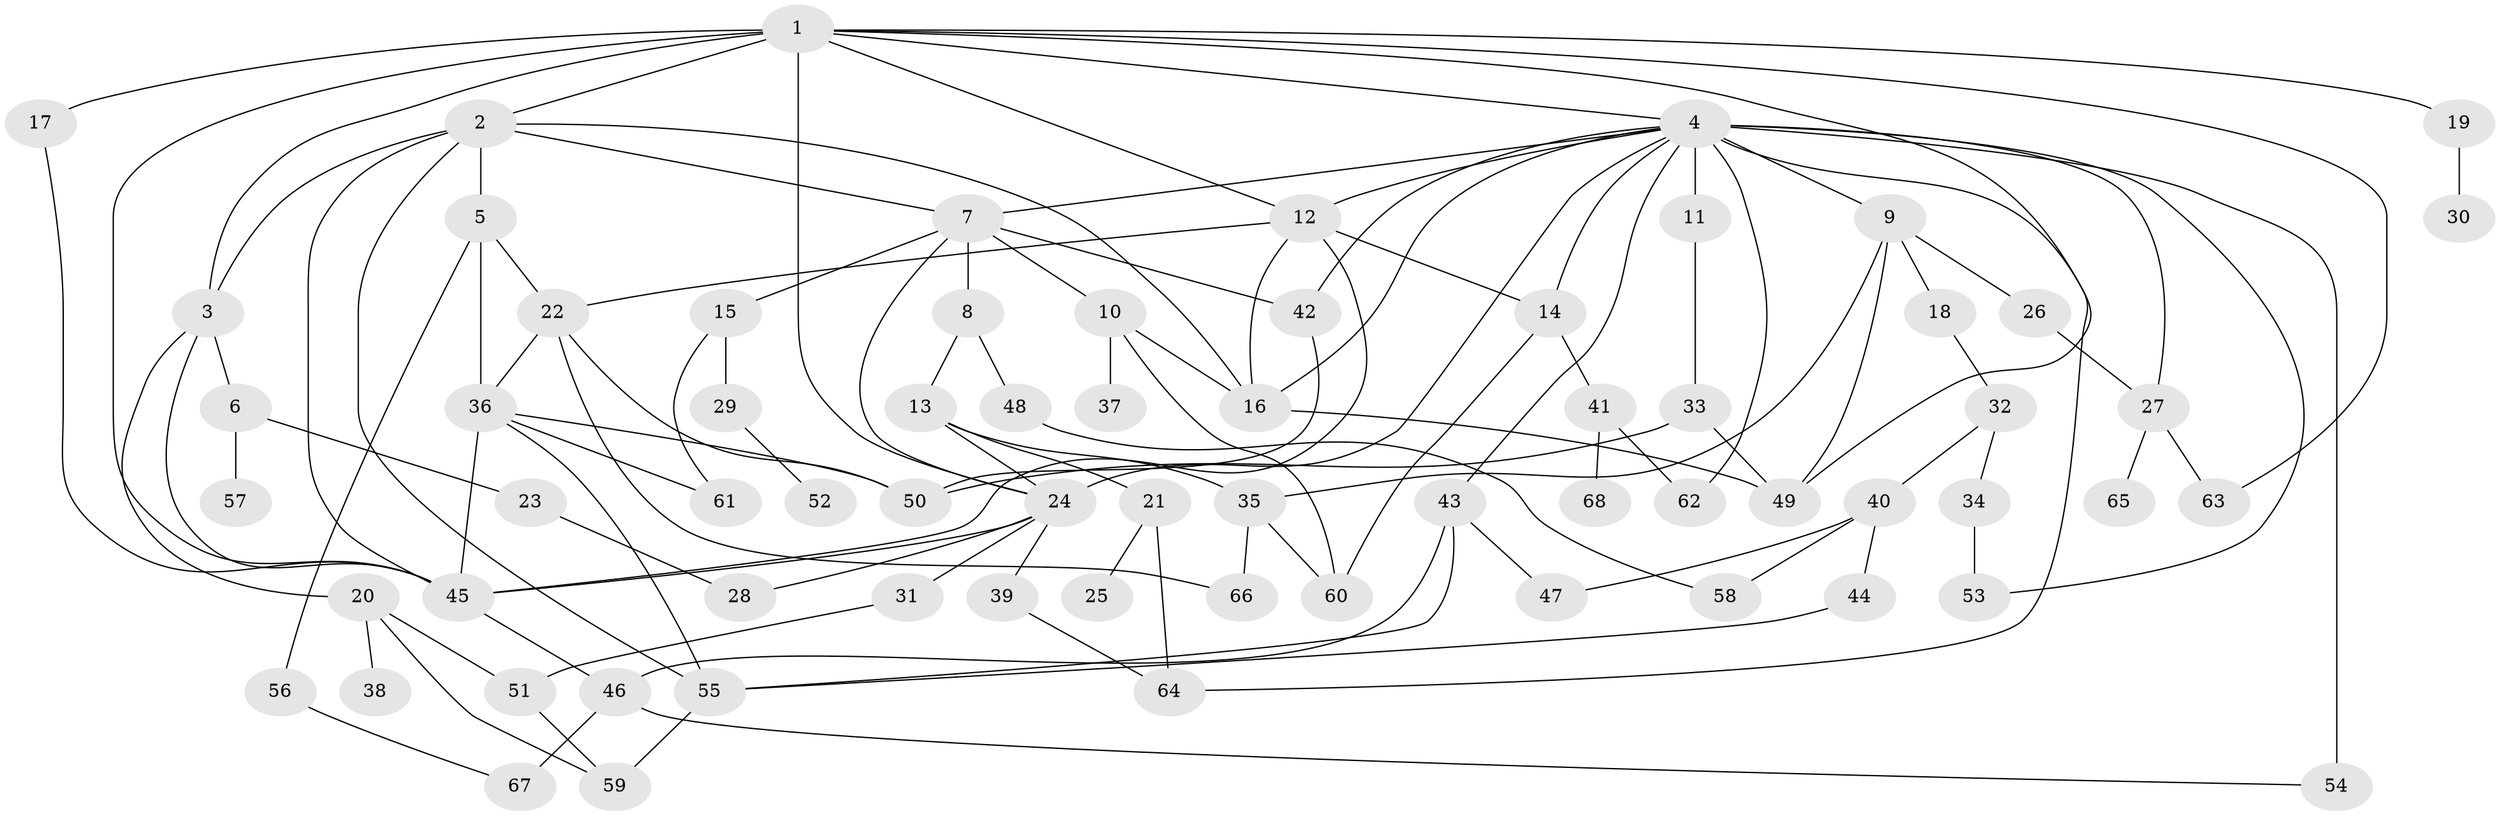 // original degree distribution, {7: 0.014705882352941176, 4: 0.16176470588235295, 6: 0.022058823529411766, 8: 0.022058823529411766, 5: 0.0661764705882353, 3: 0.21323529411764705, 1: 0.22058823529411764, 2: 0.27941176470588236}
// Generated by graph-tools (version 1.1) at 2025/34/03/09/25 02:34:26]
// undirected, 68 vertices, 115 edges
graph export_dot {
graph [start="1"]
  node [color=gray90,style=filled];
  1;
  2;
  3;
  4;
  5;
  6;
  7;
  8;
  9;
  10;
  11;
  12;
  13;
  14;
  15;
  16;
  17;
  18;
  19;
  20;
  21;
  22;
  23;
  24;
  25;
  26;
  27;
  28;
  29;
  30;
  31;
  32;
  33;
  34;
  35;
  36;
  37;
  38;
  39;
  40;
  41;
  42;
  43;
  44;
  45;
  46;
  47;
  48;
  49;
  50;
  51;
  52;
  53;
  54;
  55;
  56;
  57;
  58;
  59;
  60;
  61;
  62;
  63;
  64;
  65;
  66;
  67;
  68;
  1 -- 2 [weight=1.0];
  1 -- 3 [weight=1.0];
  1 -- 4 [weight=1.0];
  1 -- 12 [weight=1.0];
  1 -- 17 [weight=1.0];
  1 -- 19 [weight=1.0];
  1 -- 24 [weight=1.0];
  1 -- 45 [weight=2.0];
  1 -- 49 [weight=1.0];
  1 -- 63 [weight=1.0];
  2 -- 3 [weight=1.0];
  2 -- 5 [weight=1.0];
  2 -- 7 [weight=1.0];
  2 -- 16 [weight=1.0];
  2 -- 45 [weight=1.0];
  2 -- 55 [weight=1.0];
  3 -- 6 [weight=1.0];
  3 -- 20 [weight=1.0];
  3 -- 45 [weight=1.0];
  4 -- 7 [weight=1.0];
  4 -- 9 [weight=2.0];
  4 -- 11 [weight=1.0];
  4 -- 12 [weight=2.0];
  4 -- 14 [weight=1.0];
  4 -- 16 [weight=1.0];
  4 -- 24 [weight=1.0];
  4 -- 27 [weight=1.0];
  4 -- 42 [weight=1.0];
  4 -- 43 [weight=1.0];
  4 -- 53 [weight=1.0];
  4 -- 54 [weight=2.0];
  4 -- 62 [weight=2.0];
  4 -- 64 [weight=1.0];
  5 -- 22 [weight=1.0];
  5 -- 36 [weight=1.0];
  5 -- 56 [weight=1.0];
  6 -- 23 [weight=1.0];
  6 -- 57 [weight=1.0];
  7 -- 8 [weight=1.0];
  7 -- 10 [weight=1.0];
  7 -- 15 [weight=1.0];
  7 -- 24 [weight=1.0];
  7 -- 42 [weight=1.0];
  8 -- 13 [weight=1.0];
  8 -- 48 [weight=1.0];
  9 -- 18 [weight=1.0];
  9 -- 26 [weight=1.0];
  9 -- 35 [weight=2.0];
  9 -- 49 [weight=1.0];
  10 -- 16 [weight=1.0];
  10 -- 37 [weight=1.0];
  10 -- 60 [weight=1.0];
  11 -- 33 [weight=1.0];
  12 -- 14 [weight=1.0];
  12 -- 16 [weight=1.0];
  12 -- 22 [weight=1.0];
  12 -- 45 [weight=1.0];
  13 -- 21 [weight=1.0];
  13 -- 24 [weight=1.0];
  13 -- 35 [weight=1.0];
  14 -- 41 [weight=1.0];
  14 -- 60 [weight=1.0];
  15 -- 29 [weight=1.0];
  15 -- 61 [weight=1.0];
  16 -- 49 [weight=1.0];
  17 -- 45 [weight=1.0];
  18 -- 32 [weight=1.0];
  19 -- 30 [weight=1.0];
  20 -- 38 [weight=1.0];
  20 -- 51 [weight=1.0];
  20 -- 59 [weight=1.0];
  21 -- 25 [weight=1.0];
  21 -- 64 [weight=1.0];
  22 -- 36 [weight=1.0];
  22 -- 50 [weight=1.0];
  22 -- 66 [weight=1.0];
  23 -- 28 [weight=1.0];
  24 -- 28 [weight=1.0];
  24 -- 31 [weight=2.0];
  24 -- 39 [weight=1.0];
  24 -- 45 [weight=1.0];
  26 -- 27 [weight=1.0];
  27 -- 63 [weight=1.0];
  27 -- 65 [weight=1.0];
  29 -- 52 [weight=1.0];
  31 -- 51 [weight=1.0];
  32 -- 34 [weight=1.0];
  32 -- 40 [weight=1.0];
  33 -- 49 [weight=1.0];
  33 -- 50 [weight=1.0];
  34 -- 53 [weight=1.0];
  35 -- 60 [weight=1.0];
  35 -- 66 [weight=1.0];
  36 -- 45 [weight=1.0];
  36 -- 50 [weight=1.0];
  36 -- 55 [weight=1.0];
  36 -- 61 [weight=1.0];
  39 -- 64 [weight=1.0];
  40 -- 44 [weight=1.0];
  40 -- 47 [weight=1.0];
  40 -- 58 [weight=1.0];
  41 -- 62 [weight=1.0];
  41 -- 68 [weight=1.0];
  42 -- 50 [weight=1.0];
  43 -- 46 [weight=1.0];
  43 -- 47 [weight=1.0];
  43 -- 55 [weight=1.0];
  44 -- 55 [weight=1.0];
  45 -- 46 [weight=1.0];
  46 -- 54 [weight=1.0];
  46 -- 67 [weight=2.0];
  48 -- 58 [weight=1.0];
  51 -- 59 [weight=1.0];
  55 -- 59 [weight=1.0];
  56 -- 67 [weight=1.0];
}
